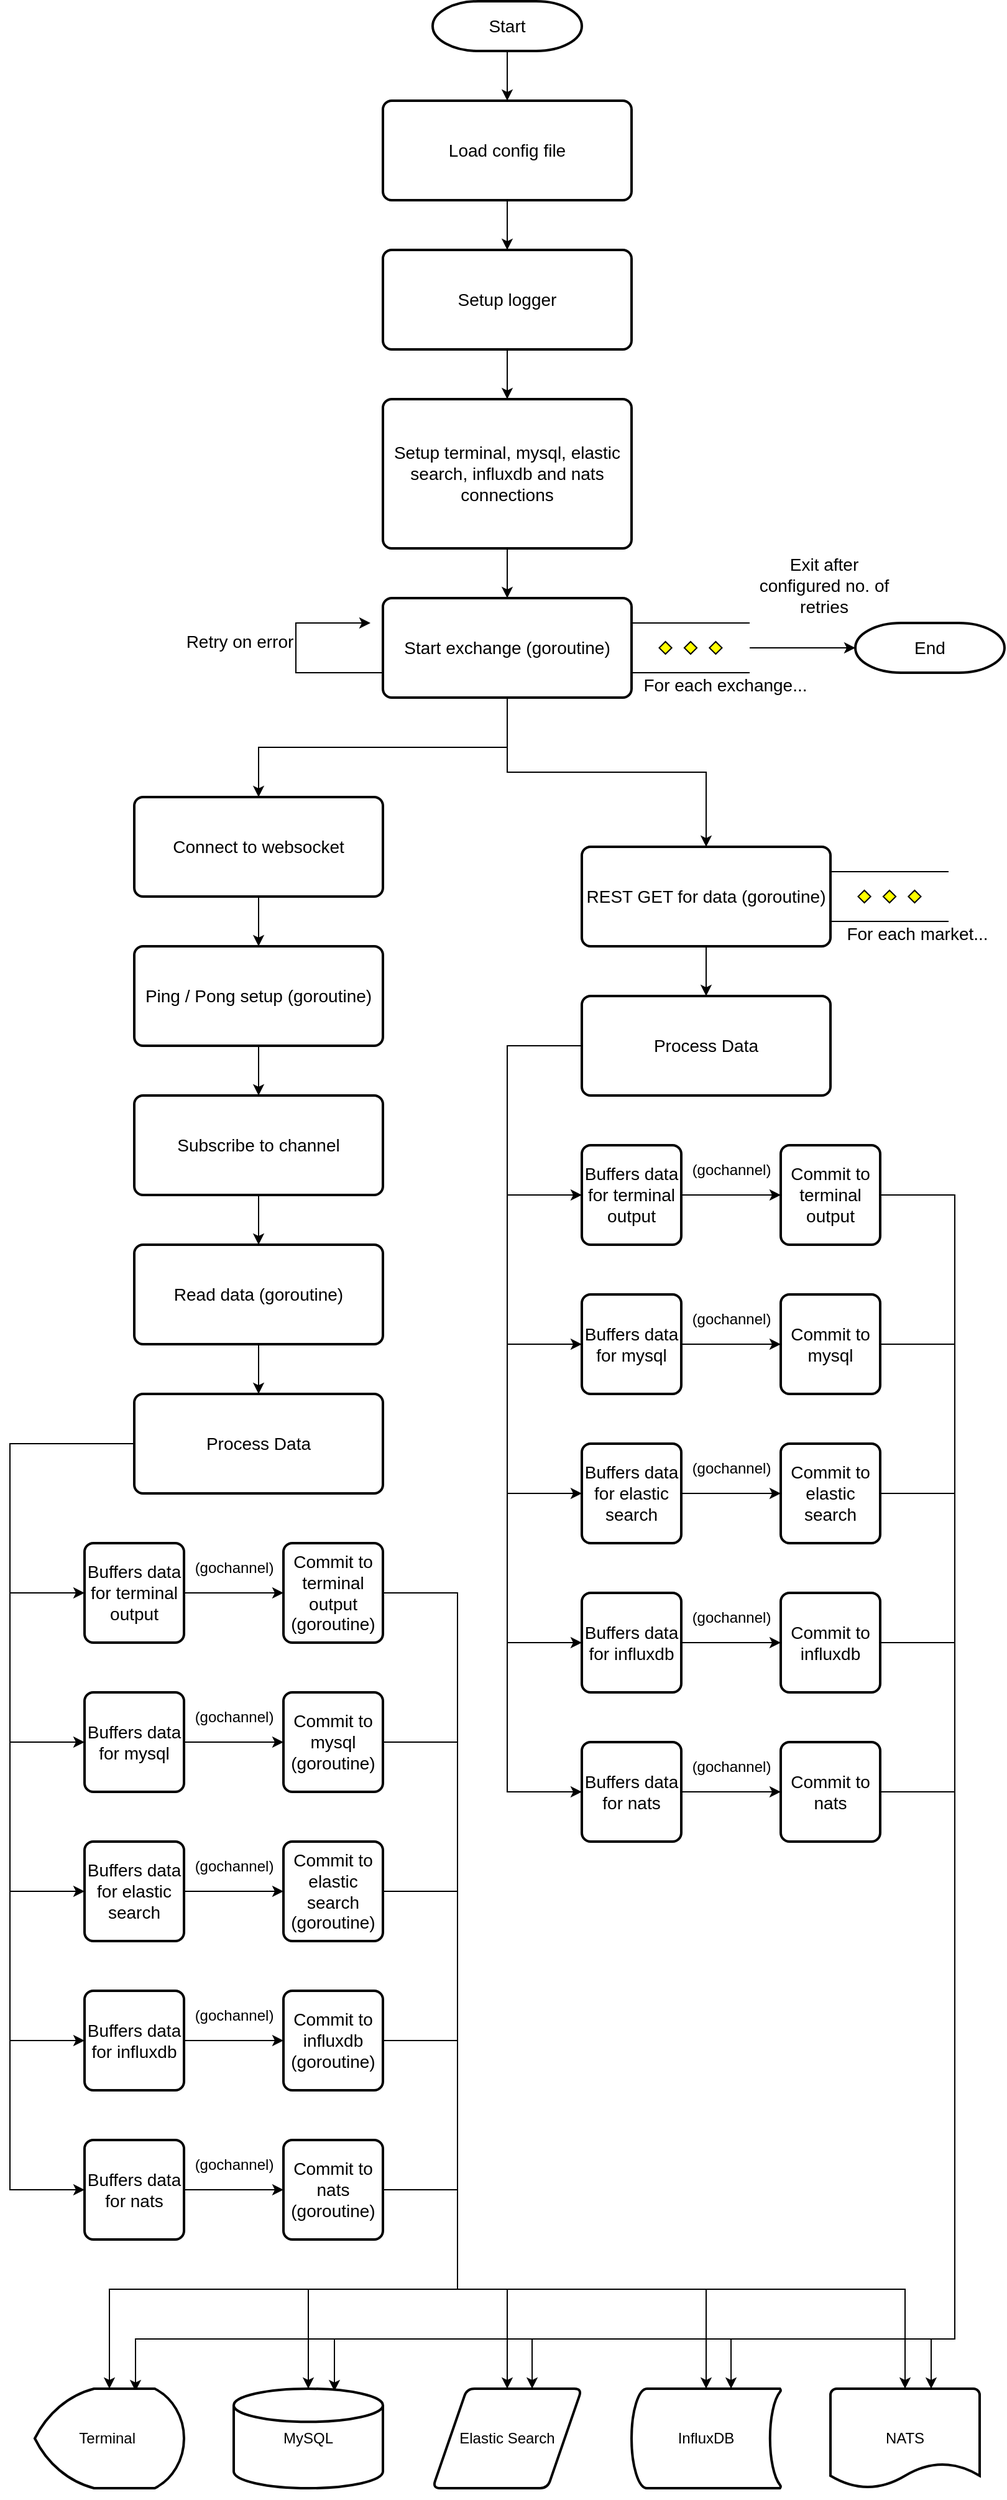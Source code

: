 <mxfile version="14.9.5" type="device"><diagram id="nj0SyaxEM5imVlr9Pog-" name="Page-1"><mxGraphModel dx="1350" dy="774" grid="1" gridSize="10" guides="1" tooltips="1" connect="1" arrows="1" fold="1" page="1" pageScale="1" pageWidth="827" pageHeight="1169" math="0" shadow="0"><root><mxCell id="0"/><mxCell id="1" parent="0"/><mxCell id="0Ran6_jZ-E7nEoarSWQj-3" value="" style="edgeStyle=orthogonalEdgeStyle;rounded=0;orthogonalLoop=1;jettySize=auto;html=1;" parent="1" source="0Ran6_jZ-E7nEoarSWQj-1" target="0Ran6_jZ-E7nEoarSWQj-2" edge="1"><mxGeometry relative="1" as="geometry"/></mxCell><mxCell id="0Ran6_jZ-E7nEoarSWQj-1" value="&lt;font style=&quot;font-size: 14px&quot;&gt;Start&lt;/font&gt;" style="strokeWidth=2;html=1;shape=mxgraph.flowchart.terminator;whiteSpace=wrap;" parent="1" vertex="1"><mxGeometry x="360" y="40" width="120" height="40" as="geometry"/></mxCell><mxCell id="0Ran6_jZ-E7nEoarSWQj-5" value="" style="edgeStyle=orthogonalEdgeStyle;rounded=0;orthogonalLoop=1;jettySize=auto;html=1;" parent="1" source="0Ran6_jZ-E7nEoarSWQj-2" target="0Ran6_jZ-E7nEoarSWQj-4" edge="1"><mxGeometry relative="1" as="geometry"/></mxCell><mxCell id="0Ran6_jZ-E7nEoarSWQj-2" value="&lt;font style=&quot;font-size: 14px&quot;&gt;Load config file&lt;/font&gt;" style="rounded=1;whiteSpace=wrap;html=1;absoluteArcSize=1;arcSize=14;strokeWidth=2;" parent="1" vertex="1"><mxGeometry x="320" y="120" width="200" height="80" as="geometry"/></mxCell><mxCell id="0Ran6_jZ-E7nEoarSWQj-19" value="" style="edgeStyle=orthogonalEdgeStyle;rounded=0;orthogonalLoop=1;jettySize=auto;html=1;" parent="1" source="0Ran6_jZ-E7nEoarSWQj-4" target="0Ran6_jZ-E7nEoarSWQj-18" edge="1"><mxGeometry relative="1" as="geometry"/></mxCell><mxCell id="0Ran6_jZ-E7nEoarSWQj-4" value="&lt;font style=&quot;font-size: 14px&quot;&gt;Setup logger&lt;/font&gt;" style="rounded=1;whiteSpace=wrap;html=1;absoluteArcSize=1;arcSize=14;strokeWidth=2;" parent="1" vertex="1"><mxGeometry x="320" y="240" width="200" height="80" as="geometry"/></mxCell><mxCell id="0Ran6_jZ-E7nEoarSWQj-7" style="edgeStyle=orthogonalEdgeStyle;rounded=0;orthogonalLoop=1;jettySize=auto;html=1;exitX=0.5;exitY=1;exitDx=0;exitDy=0;" parent="1" edge="1"><mxGeometry relative="1" as="geometry"><mxPoint x="180" y="440" as="sourcePoint"/><mxPoint x="180" y="440" as="targetPoint"/></mxGeometry></mxCell><mxCell id="0Ran6_jZ-E7nEoarSWQj-37" style="edgeStyle=orthogonalEdgeStyle;rounded=0;orthogonalLoop=1;jettySize=auto;html=1;" parent="1" source="0Ran6_jZ-E7nEoarSWQj-18" target="0Ran6_jZ-E7nEoarSWQj-27" edge="1"><mxGeometry relative="1" as="geometry"/></mxCell><mxCell id="0Ran6_jZ-E7nEoarSWQj-18" value="&lt;font style=&quot;font-size: 14px&quot;&gt;Setup terminal, mysql, elastic search, influxdb and nats connections&lt;/font&gt;" style="rounded=1;whiteSpace=wrap;html=1;absoluteArcSize=1;arcSize=14;strokeWidth=2;" parent="1" vertex="1"><mxGeometry x="320" y="360" width="200" height="120" as="geometry"/></mxCell><mxCell id="0Ran6_jZ-E7nEoarSWQj-30" value="" style="edgeStyle=orthogonalEdgeStyle;rounded=0;orthogonalLoop=1;jettySize=auto;html=1;" parent="1" source="0Ran6_jZ-E7nEoarSWQj-27" target="0Ran6_jZ-E7nEoarSWQj-29" edge="1"><mxGeometry relative="1" as="geometry"/></mxCell><mxCell id="0Ran6_jZ-E7nEoarSWQj-36" style="edgeStyle=orthogonalEdgeStyle;rounded=0;orthogonalLoop=1;jettySize=auto;html=1;entryX=0.5;entryY=0;entryDx=0;entryDy=0;" parent="1" source="0Ran6_jZ-E7nEoarSWQj-27" target="0Ran6_jZ-E7nEoarSWQj-31" edge="1"><mxGeometry relative="1" as="geometry"/></mxCell><mxCell id="0Ran6_jZ-E7nEoarSWQj-125" style="edgeStyle=orthogonalEdgeStyle;rounded=0;orthogonalLoop=1;jettySize=auto;html=1;exitX=0;exitY=0.75;exitDx=0;exitDy=0;" parent="1" source="0Ran6_jZ-E7nEoarSWQj-27" edge="1"><mxGeometry relative="1" as="geometry"><mxPoint x="310" y="540" as="targetPoint"/><Array as="points"><mxPoint x="250" y="580"/><mxPoint x="250" y="540"/></Array></mxGeometry></mxCell><mxCell id="0Ran6_jZ-E7nEoarSWQj-27" value="&lt;font style=&quot;font-size: 14px&quot;&gt;Start exchange (goroutine)&lt;/font&gt;" style="rounded=1;whiteSpace=wrap;html=1;absoluteArcSize=1;arcSize=14;strokeWidth=2;" parent="1" vertex="1"><mxGeometry x="320" y="520" width="200" height="80" as="geometry"/></mxCell><mxCell id="0Ran6_jZ-E7nEoarSWQj-42" value="" style="edgeStyle=orthogonalEdgeStyle;rounded=0;orthogonalLoop=1;jettySize=auto;html=1;" parent="1" source="0Ran6_jZ-E7nEoarSWQj-29" target="0Ran6_jZ-E7nEoarSWQj-38" edge="1"><mxGeometry relative="1" as="geometry"/></mxCell><mxCell id="0Ran6_jZ-E7nEoarSWQj-29" value="&lt;font style=&quot;font-size: 14px&quot;&gt;Connect to websocket&lt;/font&gt;" style="rounded=1;whiteSpace=wrap;html=1;absoluteArcSize=1;arcSize=14;strokeWidth=2;" parent="1" vertex="1"><mxGeometry x="120" y="680" width="200" height="80" as="geometry"/></mxCell><mxCell id="lPeJgbhAkTsA2DEErzRC-4" value="" style="edgeStyle=orthogonalEdgeStyle;rounded=0;orthogonalLoop=1;jettySize=auto;html=1;" parent="1" source="0Ran6_jZ-E7nEoarSWQj-31" target="lPeJgbhAkTsA2DEErzRC-3" edge="1"><mxGeometry relative="1" as="geometry"/></mxCell><mxCell id="0Ran6_jZ-E7nEoarSWQj-31" value="&lt;font style=&quot;font-size: 14px&quot;&gt;REST GET for data (goroutine)&lt;/font&gt;" style="rounded=1;whiteSpace=wrap;html=1;absoluteArcSize=1;arcSize=14;strokeWidth=2;" parent="1" vertex="1"><mxGeometry x="480" y="720" width="200" height="80" as="geometry"/></mxCell><mxCell id="0Ran6_jZ-E7nEoarSWQj-43" value="" style="edgeStyle=orthogonalEdgeStyle;rounded=0;orthogonalLoop=1;jettySize=auto;html=1;" parent="1" source="0Ran6_jZ-E7nEoarSWQj-38" target="0Ran6_jZ-E7nEoarSWQj-39" edge="1"><mxGeometry relative="1" as="geometry"/></mxCell><mxCell id="0Ran6_jZ-E7nEoarSWQj-38" value="&lt;font style=&quot;font-size: 14px&quot;&gt;Ping / Pong setup (goroutine)&lt;/font&gt;" style="rounded=1;whiteSpace=wrap;html=1;absoluteArcSize=1;arcSize=14;strokeWidth=2;" parent="1" vertex="1"><mxGeometry x="120" y="800" width="200" height="80" as="geometry"/></mxCell><mxCell id="0Ran6_jZ-E7nEoarSWQj-44" value="" style="edgeStyle=orthogonalEdgeStyle;rounded=0;orthogonalLoop=1;jettySize=auto;html=1;" parent="1" source="0Ran6_jZ-E7nEoarSWQj-39" target="0Ran6_jZ-E7nEoarSWQj-40" edge="1"><mxGeometry relative="1" as="geometry"/></mxCell><mxCell id="0Ran6_jZ-E7nEoarSWQj-39" value="&lt;font style=&quot;font-size: 14px&quot;&gt;Subscribe to channel&lt;/font&gt;" style="rounded=1;whiteSpace=wrap;html=1;absoluteArcSize=1;arcSize=14;strokeWidth=2;" parent="1" vertex="1"><mxGeometry x="120" y="920" width="200" height="80" as="geometry"/></mxCell><mxCell id="lPeJgbhAkTsA2DEErzRC-2" value="" style="edgeStyle=orthogonalEdgeStyle;rounded=0;orthogonalLoop=1;jettySize=auto;html=1;" parent="1" source="0Ran6_jZ-E7nEoarSWQj-40" target="0Ran6_jZ-E7nEoarSWQj-41" edge="1"><mxGeometry relative="1" as="geometry"/></mxCell><mxCell id="0Ran6_jZ-E7nEoarSWQj-40" value="&lt;font style=&quot;font-size: 14px&quot;&gt;Read data (goroutine)&lt;/font&gt;" style="rounded=1;whiteSpace=wrap;html=1;absoluteArcSize=1;arcSize=14;strokeWidth=2;" parent="1" vertex="1"><mxGeometry x="120" y="1040" width="200" height="80" as="geometry"/></mxCell><mxCell id="0GOr-FycC4wv-IRTNpeI-6" style="edgeStyle=orthogonalEdgeStyle;rounded=0;orthogonalLoop=1;jettySize=auto;html=1;entryX=0;entryY=0.5;entryDx=0;entryDy=0;" parent="1" source="0Ran6_jZ-E7nEoarSWQj-41" target="lPeJgbhAkTsA2DEErzRC-5" edge="1"><mxGeometry relative="1" as="geometry"><Array as="points"><mxPoint x="20" y="1200"/><mxPoint x="20" y="1320"/></Array></mxGeometry></mxCell><mxCell id="0GOr-FycC4wv-IRTNpeI-7" style="edgeStyle=orthogonalEdgeStyle;rounded=0;orthogonalLoop=1;jettySize=auto;html=1;entryX=0;entryY=0.5;entryDx=0;entryDy=0;" parent="1" source="0Ran6_jZ-E7nEoarSWQj-41" target="lPeJgbhAkTsA2DEErzRC-6" edge="1"><mxGeometry relative="1" as="geometry"><Array as="points"><mxPoint x="20" y="1200"/><mxPoint x="20" y="1440"/></Array></mxGeometry></mxCell><mxCell id="0GOr-FycC4wv-IRTNpeI-8" style="edgeStyle=orthogonalEdgeStyle;rounded=0;orthogonalLoop=1;jettySize=auto;html=1;entryX=0;entryY=0.5;entryDx=0;entryDy=0;" parent="1" source="0Ran6_jZ-E7nEoarSWQj-41" target="lPeJgbhAkTsA2DEErzRC-7" edge="1"><mxGeometry relative="1" as="geometry"><Array as="points"><mxPoint x="20" y="1200"/><mxPoint x="20" y="1560"/></Array></mxGeometry></mxCell><mxCell id="0GOr-FycC4wv-IRTNpeI-9" style="edgeStyle=orthogonalEdgeStyle;rounded=0;orthogonalLoop=1;jettySize=auto;html=1;entryX=0;entryY=0.5;entryDx=0;entryDy=0;" parent="1" source="0Ran6_jZ-E7nEoarSWQj-41" target="638JM8SUS4jUETbzMULe-2" edge="1"><mxGeometry relative="1" as="geometry"><Array as="points"><mxPoint x="20" y="1200"/><mxPoint x="20" y="1680"/></Array></mxGeometry></mxCell><mxCell id="0GOr-FycC4wv-IRTNpeI-10" style="edgeStyle=orthogonalEdgeStyle;rounded=0;orthogonalLoop=1;jettySize=auto;html=1;entryX=0;entryY=0.5;entryDx=0;entryDy=0;" parent="1" source="0Ran6_jZ-E7nEoarSWQj-41" target="0GOr-FycC4wv-IRTNpeI-1" edge="1"><mxGeometry relative="1" as="geometry"><Array as="points"><mxPoint x="20" y="1200"/><mxPoint x="20" y="1800"/></Array></mxGeometry></mxCell><mxCell id="0Ran6_jZ-E7nEoarSWQj-41" value="&lt;font style=&quot;font-size: 14px&quot;&gt;Process Data&lt;/font&gt;" style="rounded=1;whiteSpace=wrap;html=1;absoluteArcSize=1;arcSize=14;strokeWidth=2;" parent="1" vertex="1"><mxGeometry x="120" y="1160" width="200" height="80" as="geometry"/></mxCell><mxCell id="0Ran6_jZ-E7nEoarSWQj-128" style="edgeStyle=orthogonalEdgeStyle;rounded=0;orthogonalLoop=1;jettySize=auto;html=1;entryX=0;entryY=0.5;entryDx=0;entryDy=0;entryPerimeter=0;" parent="1" source="0Ran6_jZ-E7nEoarSWQj-46" target="0Ran6_jZ-E7nEoarSWQj-127" edge="1"><mxGeometry relative="1" as="geometry"/></mxCell><mxCell id="0Ran6_jZ-E7nEoarSWQj-46" value="" style="verticalLabelPosition=bottom;verticalAlign=top;html=1;shape=mxgraph.flowchart.parallel_mode;pointerEvents=1" parent="1" vertex="1"><mxGeometry x="520" y="540" width="95" height="40" as="geometry"/></mxCell><mxCell id="0Ran6_jZ-E7nEoarSWQj-47" value="&lt;font style=&quot;font-size: 14px&quot;&gt;For each exchange...&lt;/font&gt;" style="text;html=1;align=center;verticalAlign=middle;resizable=0;points=[];autosize=1;" parent="1" vertex="1"><mxGeometry x="520" y="580" width="150" height="20" as="geometry"/></mxCell><mxCell id="0Ran6_jZ-E7nEoarSWQj-53" value="" style="verticalLabelPosition=bottom;verticalAlign=top;html=1;shape=mxgraph.flowchart.parallel_mode;pointerEvents=1" parent="1" vertex="1"><mxGeometry x="680" y="740" width="95" height="40" as="geometry"/></mxCell><mxCell id="0Ran6_jZ-E7nEoarSWQj-58" value="&lt;font style=&quot;font-size: 14px&quot;&gt;For each market...&lt;/font&gt;" style="text;html=1;strokeColor=none;fillColor=none;align=center;verticalAlign=middle;whiteSpace=wrap;rounded=0;" parent="1" vertex="1"><mxGeometry x="690" y="770" width="120" height="40" as="geometry"/></mxCell><mxCell id="0Ran6_jZ-E7nEoarSWQj-126" value="&lt;font style=&quot;font-size: 14px&quot;&gt;Retry on error&lt;/font&gt;" style="text;html=1;strokeColor=none;fillColor=none;align=center;verticalAlign=middle;whiteSpace=wrap;rounded=0;" parent="1" vertex="1"><mxGeometry x="160" y="530" width="90" height="50" as="geometry"/></mxCell><mxCell id="0Ran6_jZ-E7nEoarSWQj-127" value="&lt;font style=&quot;font-size: 14px&quot;&gt;End&lt;/font&gt;" style="strokeWidth=2;html=1;shape=mxgraph.flowchart.terminator;whiteSpace=wrap;" parent="1" vertex="1"><mxGeometry x="700" y="540" width="120" height="40" as="geometry"/></mxCell><mxCell id="0Ran6_jZ-E7nEoarSWQj-129" value="&lt;font style=&quot;font-size: 14px&quot;&gt;Exit after configured no. of retries&lt;/font&gt;" style="text;html=1;strokeColor=none;fillColor=none;align=center;verticalAlign=middle;whiteSpace=wrap;rounded=0;" parent="1" vertex="1"><mxGeometry x="615" y="490" width="120" height="40" as="geometry"/></mxCell><mxCell id="0GOr-FycC4wv-IRTNpeI-12" style="edgeStyle=orthogonalEdgeStyle;rounded=0;orthogonalLoop=1;jettySize=auto;html=1;entryX=0;entryY=0.5;entryDx=0;entryDy=0;" parent="1" source="lPeJgbhAkTsA2DEErzRC-3" target="lPeJgbhAkTsA2DEErzRC-8" edge="1"><mxGeometry relative="1" as="geometry"><Array as="points"><mxPoint x="420" y="880"/><mxPoint x="420" y="1000"/></Array></mxGeometry></mxCell><mxCell id="0GOr-FycC4wv-IRTNpeI-13" style="edgeStyle=orthogonalEdgeStyle;rounded=0;orthogonalLoop=1;jettySize=auto;html=1;entryX=0;entryY=0.5;entryDx=0;entryDy=0;" parent="1" source="lPeJgbhAkTsA2DEErzRC-3" target="lPeJgbhAkTsA2DEErzRC-9" edge="1"><mxGeometry relative="1" as="geometry"><Array as="points"><mxPoint x="420" y="880"/><mxPoint x="420" y="1120"/></Array></mxGeometry></mxCell><mxCell id="0GOr-FycC4wv-IRTNpeI-15" style="edgeStyle=orthogonalEdgeStyle;rounded=0;orthogonalLoop=1;jettySize=auto;html=1;entryX=0;entryY=0.5;entryDx=0;entryDy=0;" parent="1" source="lPeJgbhAkTsA2DEErzRC-3" target="lPeJgbhAkTsA2DEErzRC-10" edge="1"><mxGeometry relative="1" as="geometry"><Array as="points"><mxPoint x="420" y="880"/><mxPoint x="420" y="1240"/></Array></mxGeometry></mxCell><mxCell id="0GOr-FycC4wv-IRTNpeI-16" style="edgeStyle=orthogonalEdgeStyle;rounded=0;orthogonalLoop=1;jettySize=auto;html=1;entryX=0;entryY=0.5;entryDx=0;entryDy=0;" parent="1" source="lPeJgbhAkTsA2DEErzRC-3" target="638JM8SUS4jUETbzMULe-10" edge="1"><mxGeometry relative="1" as="geometry"><Array as="points"><mxPoint x="420" y="880"/><mxPoint x="420" y="1360"/></Array></mxGeometry></mxCell><mxCell id="0GOr-FycC4wv-IRTNpeI-17" style="edgeStyle=orthogonalEdgeStyle;rounded=0;orthogonalLoop=1;jettySize=auto;html=1;entryX=0;entryY=0.5;entryDx=0;entryDy=0;" parent="1" source="lPeJgbhAkTsA2DEErzRC-3" target="0GOr-FycC4wv-IRTNpeI-3" edge="1"><mxGeometry relative="1" as="geometry"><Array as="points"><mxPoint x="420" y="880"/><mxPoint x="420" y="1480"/></Array></mxGeometry></mxCell><mxCell id="lPeJgbhAkTsA2DEErzRC-3" value="&lt;font style=&quot;font-size: 14px&quot;&gt;Process Data&lt;/font&gt;" style="rounded=1;whiteSpace=wrap;html=1;absoluteArcSize=1;arcSize=14;strokeWidth=2;" parent="1" vertex="1"><mxGeometry x="480" y="840" width="200" height="80" as="geometry"/></mxCell><mxCell id="0GOr-FycC4wv-IRTNpeI-22" style="edgeStyle=orthogonalEdgeStyle;rounded=0;orthogonalLoop=1;jettySize=auto;html=1;exitX=1;exitY=0.5;exitDx=0;exitDy=0;" parent="1" source="lPeJgbhAkTsA2DEErzRC-5" target="lPeJgbhAkTsA2DEErzRC-17" edge="1"><mxGeometry relative="1" as="geometry"/></mxCell><mxCell id="lPeJgbhAkTsA2DEErzRC-5" value="&lt;font style=&quot;font-size: 14px&quot;&gt;Buffers data for terminal output&lt;/font&gt;" style="rounded=1;whiteSpace=wrap;html=1;absoluteArcSize=1;arcSize=14;strokeWidth=2;" parent="1" vertex="1"><mxGeometry x="80" y="1280" width="80" height="80" as="geometry"/></mxCell><mxCell id="0GOr-FycC4wv-IRTNpeI-21" style="edgeStyle=orthogonalEdgeStyle;rounded=0;orthogonalLoop=1;jettySize=auto;html=1;entryX=0;entryY=0.5;entryDx=0;entryDy=0;" parent="1" source="lPeJgbhAkTsA2DEErzRC-6" target="lPeJgbhAkTsA2DEErzRC-18" edge="1"><mxGeometry relative="1" as="geometry"/></mxCell><mxCell id="lPeJgbhAkTsA2DEErzRC-6" value="&lt;font style=&quot;font-size: 14px&quot;&gt;Buffers data for mysql&lt;/font&gt;" style="rounded=1;whiteSpace=wrap;html=1;absoluteArcSize=1;arcSize=14;strokeWidth=2;" parent="1" vertex="1"><mxGeometry x="80" y="1400" width="80" height="80" as="geometry"/></mxCell><mxCell id="0GOr-FycC4wv-IRTNpeI-20" style="edgeStyle=orthogonalEdgeStyle;rounded=0;orthogonalLoop=1;jettySize=auto;html=1;exitX=1;exitY=0.5;exitDx=0;exitDy=0;entryX=0;entryY=0.5;entryDx=0;entryDy=0;" parent="1" source="lPeJgbhAkTsA2DEErzRC-7" target="lPeJgbhAkTsA2DEErzRC-19" edge="1"><mxGeometry relative="1" as="geometry"/></mxCell><mxCell id="lPeJgbhAkTsA2DEErzRC-7" value="&lt;font style=&quot;font-size: 14px&quot;&gt;Buffers data for elastic search&lt;/font&gt;" style="rounded=1;whiteSpace=wrap;html=1;absoluteArcSize=1;arcSize=14;strokeWidth=2;" parent="1" vertex="1"><mxGeometry x="80" y="1520" width="80" height="80" as="geometry"/></mxCell><mxCell id="0GOr-FycC4wv-IRTNpeI-23" style="edgeStyle=orthogonalEdgeStyle;rounded=0;orthogonalLoop=1;jettySize=auto;html=1;exitX=1;exitY=0.5;exitDx=0;exitDy=0;entryX=0;entryY=0.5;entryDx=0;entryDy=0;" parent="1" source="lPeJgbhAkTsA2DEErzRC-8" target="lPeJgbhAkTsA2DEErzRC-35" edge="1"><mxGeometry relative="1" as="geometry"/></mxCell><mxCell id="lPeJgbhAkTsA2DEErzRC-8" value="&lt;font style=&quot;font-size: 14px&quot;&gt;Buffers data for terminal output&lt;/font&gt;" style="rounded=1;whiteSpace=wrap;html=1;absoluteArcSize=1;arcSize=14;strokeWidth=2;" parent="1" vertex="1"><mxGeometry x="480" y="960" width="80" height="80" as="geometry"/></mxCell><mxCell id="0GOr-FycC4wv-IRTNpeI-24" style="edgeStyle=orthogonalEdgeStyle;rounded=0;orthogonalLoop=1;jettySize=auto;html=1;exitX=1;exitY=0.5;exitDx=0;exitDy=0;entryX=0;entryY=0.5;entryDx=0;entryDy=0;" parent="1" source="lPeJgbhAkTsA2DEErzRC-9" target="lPeJgbhAkTsA2DEErzRC-36" edge="1"><mxGeometry relative="1" as="geometry"/></mxCell><mxCell id="lPeJgbhAkTsA2DEErzRC-9" value="&lt;font style=&quot;font-size: 14px&quot;&gt;Buffers data for mysql&lt;/font&gt;" style="rounded=1;whiteSpace=wrap;html=1;absoluteArcSize=1;arcSize=14;strokeWidth=2;" parent="1" vertex="1"><mxGeometry x="480" y="1080" width="80" height="80" as="geometry"/></mxCell><mxCell id="0GOr-FycC4wv-IRTNpeI-25" style="edgeStyle=orthogonalEdgeStyle;rounded=0;orthogonalLoop=1;jettySize=auto;html=1;exitX=1;exitY=0.5;exitDx=0;exitDy=0;entryX=0;entryY=0.5;entryDx=0;entryDy=0;" parent="1" source="lPeJgbhAkTsA2DEErzRC-10" target="lPeJgbhAkTsA2DEErzRC-37" edge="1"><mxGeometry relative="1" as="geometry"/></mxCell><mxCell id="lPeJgbhAkTsA2DEErzRC-10" value="&lt;font style=&quot;font-size: 14px&quot;&gt;Buffers data for elastic search&lt;/font&gt;" style="rounded=1;whiteSpace=wrap;html=1;absoluteArcSize=1;arcSize=14;strokeWidth=2;" parent="1" vertex="1"><mxGeometry x="480" y="1200" width="80" height="80" as="geometry"/></mxCell><mxCell id="0GOr-FycC4wv-IRTNpeI-42" style="edgeStyle=orthogonalEdgeStyle;rounded=0;orthogonalLoop=1;jettySize=auto;html=1;exitX=1;exitY=0.5;exitDx=0;exitDy=0;entryX=0.5;entryY=0;entryDx=0;entryDy=0;entryPerimeter=0;" parent="1" source="lPeJgbhAkTsA2DEErzRC-17" target="lPeJgbhAkTsA2DEErzRC-41" edge="1"><mxGeometry relative="1" as="geometry"><Array as="points"><mxPoint x="380" y="1320"/><mxPoint x="380" y="1880"/><mxPoint x="100" y="1880"/></Array></mxGeometry></mxCell><mxCell id="lPeJgbhAkTsA2DEErzRC-17" value="&lt;font style=&quot;font-size: 14px&quot;&gt;Commit to terminal output (goroutine)&lt;/font&gt;" style="rounded=1;whiteSpace=wrap;html=1;absoluteArcSize=1;arcSize=14;strokeWidth=2;" parent="1" vertex="1"><mxGeometry x="240" y="1280" width="80" height="80" as="geometry"/></mxCell><mxCell id="0GOr-FycC4wv-IRTNpeI-43" style="edgeStyle=orthogonalEdgeStyle;rounded=0;orthogonalLoop=1;jettySize=auto;html=1;exitX=1;exitY=0.5;exitDx=0;exitDy=0;entryX=0.5;entryY=0;entryDx=0;entryDy=0;entryPerimeter=0;" parent="1" source="lPeJgbhAkTsA2DEErzRC-18" target="lPeJgbhAkTsA2DEErzRC-42" edge="1"><mxGeometry relative="1" as="geometry"><Array as="points"><mxPoint x="380" y="1440"/><mxPoint x="380" y="1880"/><mxPoint x="260" y="1880"/></Array></mxGeometry></mxCell><mxCell id="lPeJgbhAkTsA2DEErzRC-18" value="&lt;font style=&quot;font-size: 14px&quot;&gt;Commit to mysql (goroutine)&lt;/font&gt;" style="rounded=1;whiteSpace=wrap;html=1;absoluteArcSize=1;arcSize=14;strokeWidth=2;" parent="1" vertex="1"><mxGeometry x="240" y="1400" width="80" height="80" as="geometry"/></mxCell><mxCell id="0GOr-FycC4wv-IRTNpeI-51" style="edgeStyle=orthogonalEdgeStyle;rounded=0;orthogonalLoop=1;jettySize=auto;html=1;entryX=0.5;entryY=0;entryDx=0;entryDy=0;" parent="1" source="lPeJgbhAkTsA2DEErzRC-19" target="lPeJgbhAkTsA2DEErzRC-43" edge="1"><mxGeometry relative="1" as="geometry"><Array as="points"><mxPoint x="380" y="1560"/><mxPoint x="380" y="1880"/><mxPoint x="420" y="1880"/></Array></mxGeometry></mxCell><mxCell id="lPeJgbhAkTsA2DEErzRC-19" value="&lt;font style=&quot;font-size: 14px&quot;&gt;Commit to elastic search (goroutine)&lt;/font&gt;" style="rounded=1;whiteSpace=wrap;html=1;absoluteArcSize=1;arcSize=14;strokeWidth=2;" parent="1" vertex="1"><mxGeometry x="240" y="1520" width="80" height="80" as="geometry"/></mxCell><mxCell id="0GOr-FycC4wv-IRTNpeI-47" style="edgeStyle=orthogonalEdgeStyle;rounded=0;orthogonalLoop=1;jettySize=auto;html=1;exitX=1;exitY=0.5;exitDx=0;exitDy=0;entryX=0.675;entryY=0.025;entryDx=0;entryDy=0;entryPerimeter=0;" parent="1" source="lPeJgbhAkTsA2DEErzRC-35" target="lPeJgbhAkTsA2DEErzRC-41" edge="1"><mxGeometry relative="1" as="geometry"><Array as="points"><mxPoint x="780" y="1000"/><mxPoint x="780" y="1920"/><mxPoint x="121" y="1920"/></Array></mxGeometry></mxCell><mxCell id="lPeJgbhAkTsA2DEErzRC-35" value="&lt;font style=&quot;font-size: 14px&quot;&gt;Commit to terminal output&lt;/font&gt;" style="rounded=1;whiteSpace=wrap;html=1;absoluteArcSize=1;arcSize=14;strokeWidth=2;" parent="1" vertex="1"><mxGeometry x="640" y="960" width="80" height="80" as="geometry"/></mxCell><mxCell id="0GOr-FycC4wv-IRTNpeI-48" style="edgeStyle=orthogonalEdgeStyle;rounded=0;orthogonalLoop=1;jettySize=auto;html=1;exitX=1;exitY=0.5;exitDx=0;exitDy=0;entryX=0.675;entryY=0.025;entryDx=0;entryDy=0;entryPerimeter=0;" parent="1" source="lPeJgbhAkTsA2DEErzRC-36" target="lPeJgbhAkTsA2DEErzRC-42" edge="1"><mxGeometry relative="1" as="geometry"><Array as="points"><mxPoint x="780" y="1120"/><mxPoint x="780" y="1920"/><mxPoint x="281" y="1920"/></Array></mxGeometry></mxCell><mxCell id="lPeJgbhAkTsA2DEErzRC-36" value="&lt;font style=&quot;font-size: 14px&quot;&gt;Commit to mysql&lt;/font&gt;" style="rounded=1;whiteSpace=wrap;html=1;absoluteArcSize=1;arcSize=14;strokeWidth=2;" parent="1" vertex="1"><mxGeometry x="640" y="1080" width="80" height="80" as="geometry"/></mxCell><mxCell id="0GOr-FycC4wv-IRTNpeI-49" style="edgeStyle=orthogonalEdgeStyle;rounded=0;orthogonalLoop=1;jettySize=auto;html=1;exitX=1;exitY=0.5;exitDx=0;exitDy=0;entryX=0.667;entryY=0;entryDx=0;entryDy=0;entryPerimeter=0;" parent="1" source="lPeJgbhAkTsA2DEErzRC-37" target="lPeJgbhAkTsA2DEErzRC-43" edge="1"><mxGeometry relative="1" as="geometry"><Array as="points"><mxPoint x="780" y="1240"/><mxPoint x="780" y="1920"/><mxPoint x="440" y="1920"/></Array></mxGeometry></mxCell><mxCell id="lPeJgbhAkTsA2DEErzRC-37" value="&lt;font style=&quot;font-size: 14px&quot;&gt;Commit to elastic search&lt;/font&gt;" style="rounded=1;whiteSpace=wrap;html=1;absoluteArcSize=1;arcSize=14;strokeWidth=2;" parent="1" vertex="1"><mxGeometry x="640" y="1200" width="80" height="80" as="geometry"/></mxCell><mxCell id="lPeJgbhAkTsA2DEErzRC-41" value="Terminal&amp;nbsp;" style="strokeWidth=2;html=1;shape=mxgraph.flowchart.display;whiteSpace=wrap;" parent="1" vertex="1"><mxGeometry x="40" y="1960" width="120" height="80" as="geometry"/></mxCell><mxCell id="lPeJgbhAkTsA2DEErzRC-42" value="MySQL" style="strokeWidth=2;html=1;shape=mxgraph.flowchart.database;whiteSpace=wrap;" parent="1" vertex="1"><mxGeometry x="200" y="1960" width="120" height="80" as="geometry"/></mxCell><mxCell id="lPeJgbhAkTsA2DEErzRC-43" value="Elastic Search" style="shape=parallelogram;html=1;strokeWidth=2;perimeter=parallelogramPerimeter;whiteSpace=wrap;rounded=1;arcSize=12;size=0.23;" parent="1" vertex="1"><mxGeometry x="360" y="1960" width="120" height="80" as="geometry"/></mxCell><mxCell id="lPeJgbhAkTsA2DEErzRC-45" style="edgeStyle=orthogonalEdgeStyle;rounded=0;orthogonalLoop=1;jettySize=auto;html=1;exitX=0.5;exitY=1;exitDx=0;exitDy=0;exitPerimeter=0;" parent="1" source="lPeJgbhAkTsA2DEErzRC-42" target="lPeJgbhAkTsA2DEErzRC-42" edge="1"><mxGeometry relative="1" as="geometry"/></mxCell><mxCell id="638JM8SUS4jUETbzMULe-1" value="InfluxDB" style="strokeWidth=2;html=1;shape=mxgraph.flowchart.stored_data;whiteSpace=wrap;" parent="1" vertex="1"><mxGeometry x="520" y="1960" width="120" height="80" as="geometry"/></mxCell><mxCell id="0GOr-FycC4wv-IRTNpeI-19" style="edgeStyle=orthogonalEdgeStyle;rounded=0;orthogonalLoop=1;jettySize=auto;html=1;" parent="1" source="638JM8SUS4jUETbzMULe-2" target="638JM8SUS4jUETbzMULe-7" edge="1"><mxGeometry relative="1" as="geometry"/></mxCell><mxCell id="638JM8SUS4jUETbzMULe-2" value="&lt;font style=&quot;font-size: 14px&quot;&gt;Buffers data for influxdb&lt;/font&gt;" style="rounded=1;whiteSpace=wrap;html=1;absoluteArcSize=1;arcSize=14;strokeWidth=2;" parent="1" vertex="1"><mxGeometry x="80" y="1640" width="80" height="80" as="geometry"/></mxCell><mxCell id="0GOr-FycC4wv-IRTNpeI-45" style="edgeStyle=orthogonalEdgeStyle;rounded=0;orthogonalLoop=1;jettySize=auto;html=1;exitX=1;exitY=0.5;exitDx=0;exitDy=0;entryX=0.5;entryY=0;entryDx=0;entryDy=0;entryPerimeter=0;" parent="1" source="638JM8SUS4jUETbzMULe-7" target="638JM8SUS4jUETbzMULe-1" edge="1"><mxGeometry relative="1" as="geometry"><Array as="points"><mxPoint x="380" y="1680"/><mxPoint x="380" y="1880"/><mxPoint x="580" y="1880"/></Array></mxGeometry></mxCell><mxCell id="638JM8SUS4jUETbzMULe-7" value="&lt;font style=&quot;font-size: 14px&quot;&gt;Commit to influxdb (goroutine)&lt;/font&gt;" style="rounded=1;whiteSpace=wrap;html=1;absoluteArcSize=1;arcSize=14;strokeWidth=2;" parent="1" vertex="1"><mxGeometry x="240" y="1640" width="80" height="80" as="geometry"/></mxCell><mxCell id="0GOr-FycC4wv-IRTNpeI-26" style="edgeStyle=orthogonalEdgeStyle;rounded=0;orthogonalLoop=1;jettySize=auto;html=1;exitX=1;exitY=0.5;exitDx=0;exitDy=0;entryX=0;entryY=0.5;entryDx=0;entryDy=0;" parent="1" source="638JM8SUS4jUETbzMULe-10" target="638JM8SUS4jUETbzMULe-11" edge="1"><mxGeometry relative="1" as="geometry"/></mxCell><mxCell id="638JM8SUS4jUETbzMULe-10" value="&lt;font style=&quot;font-size: 14px&quot;&gt;Buffers data for influxdb&lt;/font&gt;" style="rounded=1;whiteSpace=wrap;html=1;absoluteArcSize=1;arcSize=14;strokeWidth=2;" parent="1" vertex="1"><mxGeometry x="480" y="1320" width="80" height="80" as="geometry"/></mxCell><mxCell id="0GOr-FycC4wv-IRTNpeI-53" style="edgeStyle=orthogonalEdgeStyle;rounded=0;orthogonalLoop=1;jettySize=auto;html=1;entryX=0.667;entryY=0;entryDx=0;entryDy=0;entryPerimeter=0;" parent="1" source="638JM8SUS4jUETbzMULe-11" target="638JM8SUS4jUETbzMULe-1" edge="1"><mxGeometry relative="1" as="geometry"><Array as="points"><mxPoint x="780" y="1360"/><mxPoint x="780" y="1920"/><mxPoint x="600" y="1920"/></Array></mxGeometry></mxCell><mxCell id="638JM8SUS4jUETbzMULe-11" value="&lt;font style=&quot;font-size: 14px&quot;&gt;Commit to influxdb&lt;/font&gt;" style="rounded=1;whiteSpace=wrap;html=1;absoluteArcSize=1;arcSize=14;strokeWidth=2;" parent="1" vertex="1"><mxGeometry x="640" y="1320" width="80" height="80" as="geometry"/></mxCell><mxCell id="0GOr-FycC4wv-IRTNpeI-18" style="edgeStyle=orthogonalEdgeStyle;rounded=0;orthogonalLoop=1;jettySize=auto;html=1;exitX=1;exitY=0.5;exitDx=0;exitDy=0;entryX=0;entryY=0.5;entryDx=0;entryDy=0;" parent="1" source="0GOr-FycC4wv-IRTNpeI-1" target="0GOr-FycC4wv-IRTNpeI-2" edge="1"><mxGeometry relative="1" as="geometry"/></mxCell><mxCell id="0GOr-FycC4wv-IRTNpeI-1" value="&lt;font style=&quot;font-size: 14px&quot;&gt;Buffers data for nats&lt;/font&gt;" style="rounded=1;whiteSpace=wrap;html=1;absoluteArcSize=1;arcSize=14;strokeWidth=2;" parent="1" vertex="1"><mxGeometry x="80" y="1760" width="80" height="80" as="geometry"/></mxCell><mxCell id="0GOr-FycC4wv-IRTNpeI-46" style="edgeStyle=orthogonalEdgeStyle;rounded=0;orthogonalLoop=1;jettySize=auto;html=1;exitX=1;exitY=0.5;exitDx=0;exitDy=0;entryX=0.5;entryY=0;entryDx=0;entryDy=0;entryPerimeter=0;" parent="1" source="0GOr-FycC4wv-IRTNpeI-2" target="0GOr-FycC4wv-IRTNpeI-5" edge="1"><mxGeometry relative="1" as="geometry"><Array as="points"><mxPoint x="380" y="1800"/><mxPoint x="380" y="1880"/><mxPoint x="740" y="1880"/></Array></mxGeometry></mxCell><mxCell id="0GOr-FycC4wv-IRTNpeI-2" value="&lt;font style=&quot;font-size: 14px&quot;&gt;Commit to nats (goroutine)&lt;/font&gt;" style="rounded=1;whiteSpace=wrap;html=1;absoluteArcSize=1;arcSize=14;strokeWidth=2;" parent="1" vertex="1"><mxGeometry x="240" y="1760" width="80" height="80" as="geometry"/></mxCell><mxCell id="0GOr-FycC4wv-IRTNpeI-27" style="edgeStyle=orthogonalEdgeStyle;rounded=0;orthogonalLoop=1;jettySize=auto;html=1;exitX=1;exitY=0.5;exitDx=0;exitDy=0;entryX=0;entryY=0.5;entryDx=0;entryDy=0;" parent="1" source="0GOr-FycC4wv-IRTNpeI-3" target="0GOr-FycC4wv-IRTNpeI-4" edge="1"><mxGeometry relative="1" as="geometry"/></mxCell><mxCell id="0GOr-FycC4wv-IRTNpeI-3" value="&lt;font style=&quot;font-size: 14px&quot;&gt;Buffers data for nats&lt;/font&gt;" style="rounded=1;whiteSpace=wrap;html=1;absoluteArcSize=1;arcSize=14;strokeWidth=2;" parent="1" vertex="1"><mxGeometry x="480" y="1440" width="80" height="80" as="geometry"/></mxCell><mxCell id="0GOr-FycC4wv-IRTNpeI-54" style="edgeStyle=orthogonalEdgeStyle;rounded=0;orthogonalLoop=1;jettySize=auto;html=1;entryX=0.675;entryY=0;entryDx=0;entryDy=0;entryPerimeter=0;" parent="1" source="0GOr-FycC4wv-IRTNpeI-4" target="0GOr-FycC4wv-IRTNpeI-5" edge="1"><mxGeometry relative="1" as="geometry"><Array as="points"><mxPoint x="780" y="1480"/><mxPoint x="780" y="1920"/><mxPoint x="761" y="1920"/></Array></mxGeometry></mxCell><mxCell id="0GOr-FycC4wv-IRTNpeI-4" value="&lt;font style=&quot;font-size: 14px&quot;&gt;Commit to nats&lt;/font&gt;" style="rounded=1;whiteSpace=wrap;html=1;absoluteArcSize=1;arcSize=14;strokeWidth=2;" parent="1" vertex="1"><mxGeometry x="640" y="1440" width="80" height="80" as="geometry"/></mxCell><mxCell id="0GOr-FycC4wv-IRTNpeI-5" value="NATS" style="strokeWidth=2;html=1;shape=mxgraph.flowchart.document2;whiteSpace=wrap;size=0.25;" parent="1" vertex="1"><mxGeometry x="680" y="1960" width="120" height="80" as="geometry"/></mxCell><mxCell id="0GOr-FycC4wv-IRTNpeI-55" value="&lt;font style=&quot;font-size: 12px&quot;&gt;(gochannel)&lt;/font&gt;" style="text;html=1;align=center;verticalAlign=middle;resizable=0;points=[];autosize=1;strokeColor=none;" parent="1" vertex="1"><mxGeometry x="160" y="1290" width="80" height="20" as="geometry"/></mxCell><mxCell id="0GOr-FycC4wv-IRTNpeI-56" value="(gochannel)" style="text;html=1;align=center;verticalAlign=middle;resizable=0;points=[];autosize=1;strokeColor=none;" parent="1" vertex="1"><mxGeometry x="160" y="1410" width="80" height="20" as="geometry"/></mxCell><mxCell id="0GOr-FycC4wv-IRTNpeI-57" value="(gochannel)" style="text;html=1;align=center;verticalAlign=middle;resizable=0;points=[];autosize=1;strokeColor=none;" parent="1" vertex="1"><mxGeometry x="160" y="1530" width="80" height="20" as="geometry"/></mxCell><mxCell id="0GOr-FycC4wv-IRTNpeI-58" value="(gochannel)" style="text;html=1;align=center;verticalAlign=middle;resizable=0;points=[];autosize=1;strokeColor=none;" parent="1" vertex="1"><mxGeometry x="160" y="1650" width="80" height="20" as="geometry"/></mxCell><mxCell id="0GOr-FycC4wv-IRTNpeI-59" value="(gochannel)" style="text;html=1;align=center;verticalAlign=middle;resizable=0;points=[];autosize=1;strokeColor=none;" parent="1" vertex="1"><mxGeometry x="160" y="1770" width="80" height="20" as="geometry"/></mxCell><mxCell id="0GOr-FycC4wv-IRTNpeI-60" value="(gochannel)" style="text;html=1;align=center;verticalAlign=middle;resizable=0;points=[];autosize=1;strokeColor=none;" parent="1" vertex="1"><mxGeometry x="560" y="970" width="80" height="20" as="geometry"/></mxCell><mxCell id="0GOr-FycC4wv-IRTNpeI-61" value="(gochannel)" style="text;html=1;align=center;verticalAlign=middle;resizable=0;points=[];autosize=1;strokeColor=none;" parent="1" vertex="1"><mxGeometry x="560" y="1090" width="80" height="20" as="geometry"/></mxCell><mxCell id="0GOr-FycC4wv-IRTNpeI-62" value="(gochannel)" style="text;html=1;align=center;verticalAlign=middle;resizable=0;points=[];autosize=1;strokeColor=none;" parent="1" vertex="1"><mxGeometry x="560" y="1210" width="80" height="20" as="geometry"/></mxCell><mxCell id="0GOr-FycC4wv-IRTNpeI-63" value="(gochannel)" style="text;html=1;align=center;verticalAlign=middle;resizable=0;points=[];autosize=1;strokeColor=none;" parent="1" vertex="1"><mxGeometry x="560" y="1330" width="80" height="20" as="geometry"/></mxCell><mxCell id="0GOr-FycC4wv-IRTNpeI-64" value="(gochannel)" style="text;html=1;align=center;verticalAlign=middle;resizable=0;points=[];autosize=1;strokeColor=none;" parent="1" vertex="1"><mxGeometry x="560" y="1450" width="80" height="20" as="geometry"/></mxCell></root></mxGraphModel></diagram></mxfile>